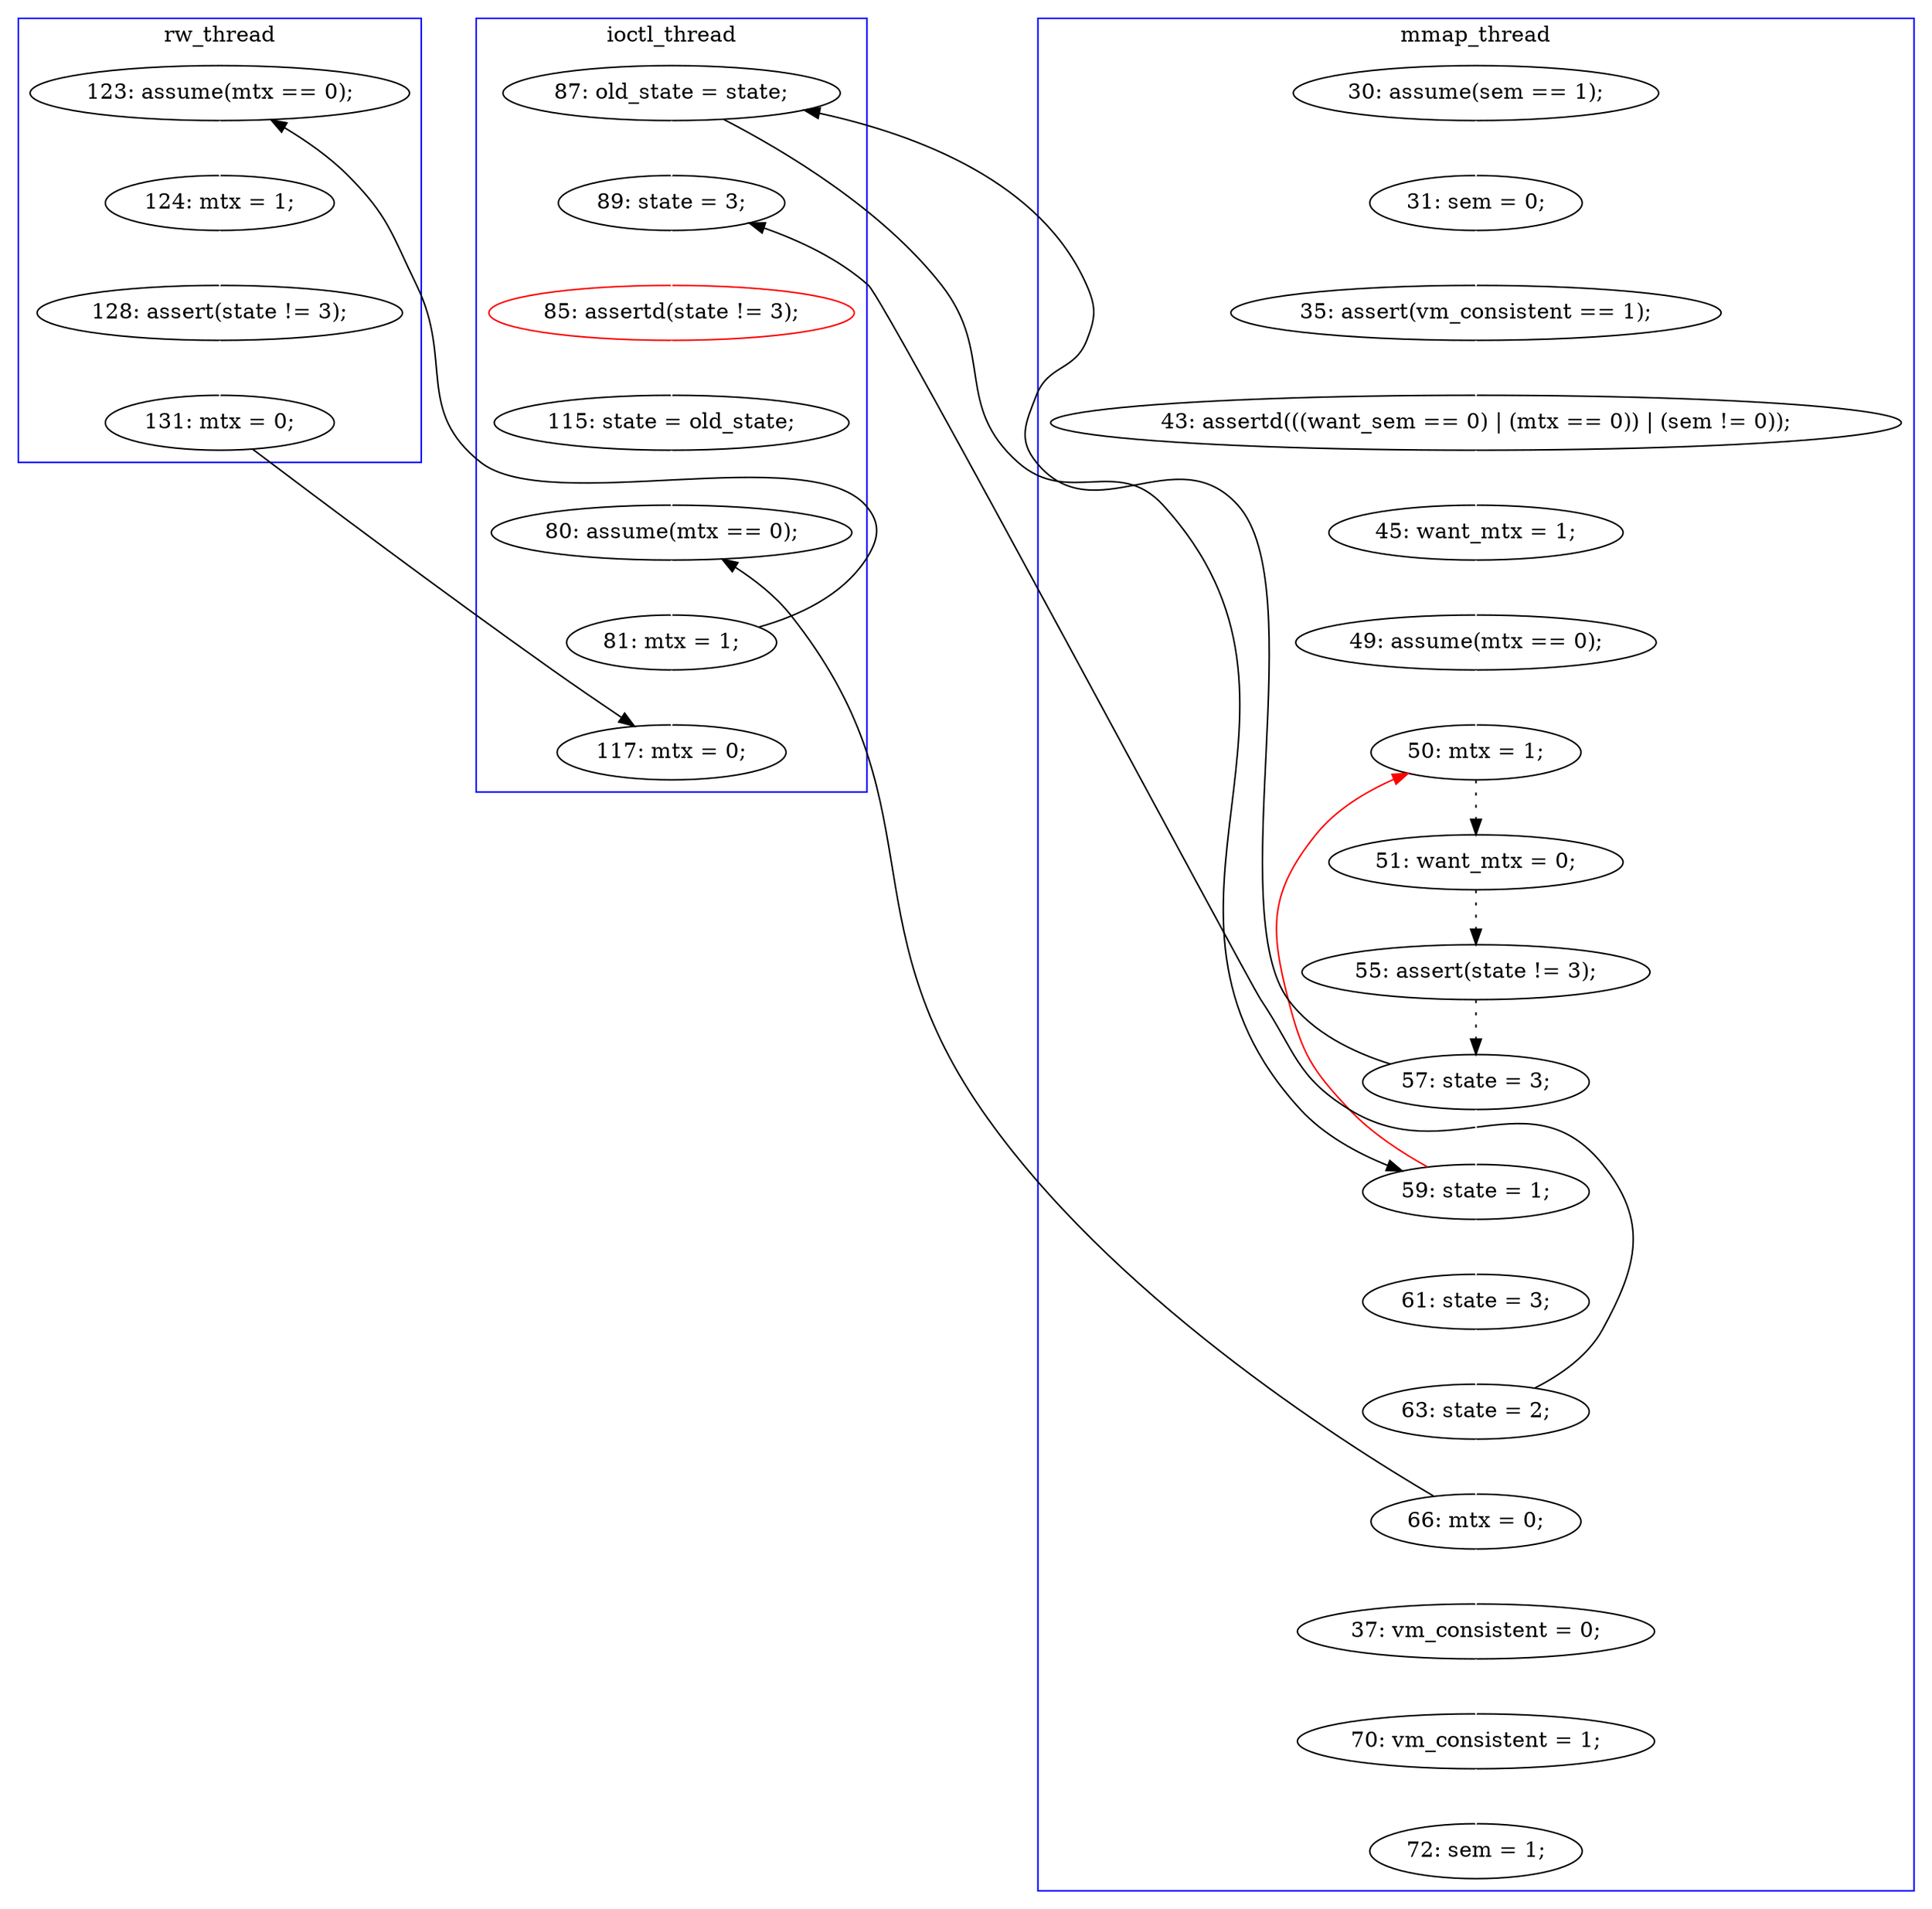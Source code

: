 digraph Counterexample {
	11 -> 12 [color = white, style = solid]
	18 -> 19 [color = black, style = dotted]
	29 -> 32 [color = white, style = solid]
	24 -> 26 [color = white, style = solid]
	27 -> 30 [color = black, style = solid, constraint = false]
	31 -> 35 [color = white, style = solid]
	42 -> 43 [color = white, style = solid]
	17 -> 18 [color = black, style = dotted]
	24 -> 17 [color = red, style = solid, constraint = false]
	22 -> 24 [color = black, style = solid, constraint = false]
	35 -> 37 [color = white, style = solid]
	37 -> 38 [color = white, style = solid]
	13 -> 14 [color = white, style = solid]
	30 -> 31 [color = white, style = solid]
	12 -> 13 [color = white, style = solid]
	27 -> 29 [color = white, style = solid]
	46 -> 49 [color = black, style = solid, constraint = false]
	16 -> 17 [color = white, style = solid]
	14 -> 16 [color = white, style = solid]
	44 -> 46 [color = white, style = solid]
	19 -> 20 [color = black, style = dotted]
	38 -> 42 [color = black, style = solid, constraint = false]
	20 -> 24 [color = white, style = solid]
	32 -> 33 [color = white, style = solid]
	38 -> 49 [color = white, style = solid]
	29 -> 37 [color = black, style = solid, constraint = false]
	20 -> 22 [color = black, style = solid, constraint = false]
	43 -> 44 [color = white, style = solid]
	26 -> 27 [color = white, style = solid]
	10 -> 11 [color = white, style = solid]
	33 -> 34 [color = white, style = solid]
	22 -> 30 [color = white, style = solid]
	subgraph cluster2 {
		label = ioctl_thread
		color = blue
		22  [label = "87: old_state = state;"]
		35  [label = "115: state = old_state;"]
		37  [label = "80: assume(mtx == 0);"]
		49  [label = "117: mtx = 0;"]
		30  [label = "89: state = 3;"]
		38  [label = "81: mtx = 1;"]
		31  [label = "85: assertd(state != 3);", color = red]
	}
	subgraph cluster1 {
		label = mmap_thread
		color = blue
		33  [label = "70: vm_consistent = 1;"]
		13  [label = "43: assertd(((want_sem == 0) | (mtx == 0)) | (sem != 0));"]
		29  [label = "66: mtx = 0;"]
		32  [label = "37: vm_consistent = 0;"]
		12  [label = "35: assert(vm_consistent == 1);"]
		34  [label = "72: sem = 1;"]
		17  [label = "50: mtx = 1;"]
		11  [label = "31: sem = 0;"]
		16  [label = "49: assume(mtx == 0);"]
		10  [label = "30: assume(sem == 1);"]
		24  [label = "59: state = 1;"]
		19  [label = "55: assert(state != 3);"]
		27  [label = "63: state = 2;"]
		18  [label = "51: want_mtx = 0;"]
		26  [label = "61: state = 3;"]
		20  [label = "57: state = 3;"]
		14  [label = "45: want_mtx = 1;"]
	}
	subgraph cluster3 {
		label = rw_thread
		color = blue
		46  [label = "131: mtx = 0;"]
		43  [label = "124: mtx = 1;"]
		42  [label = "123: assume(mtx == 0);"]
		44  [label = "128: assert(state != 3);"]
	}
}